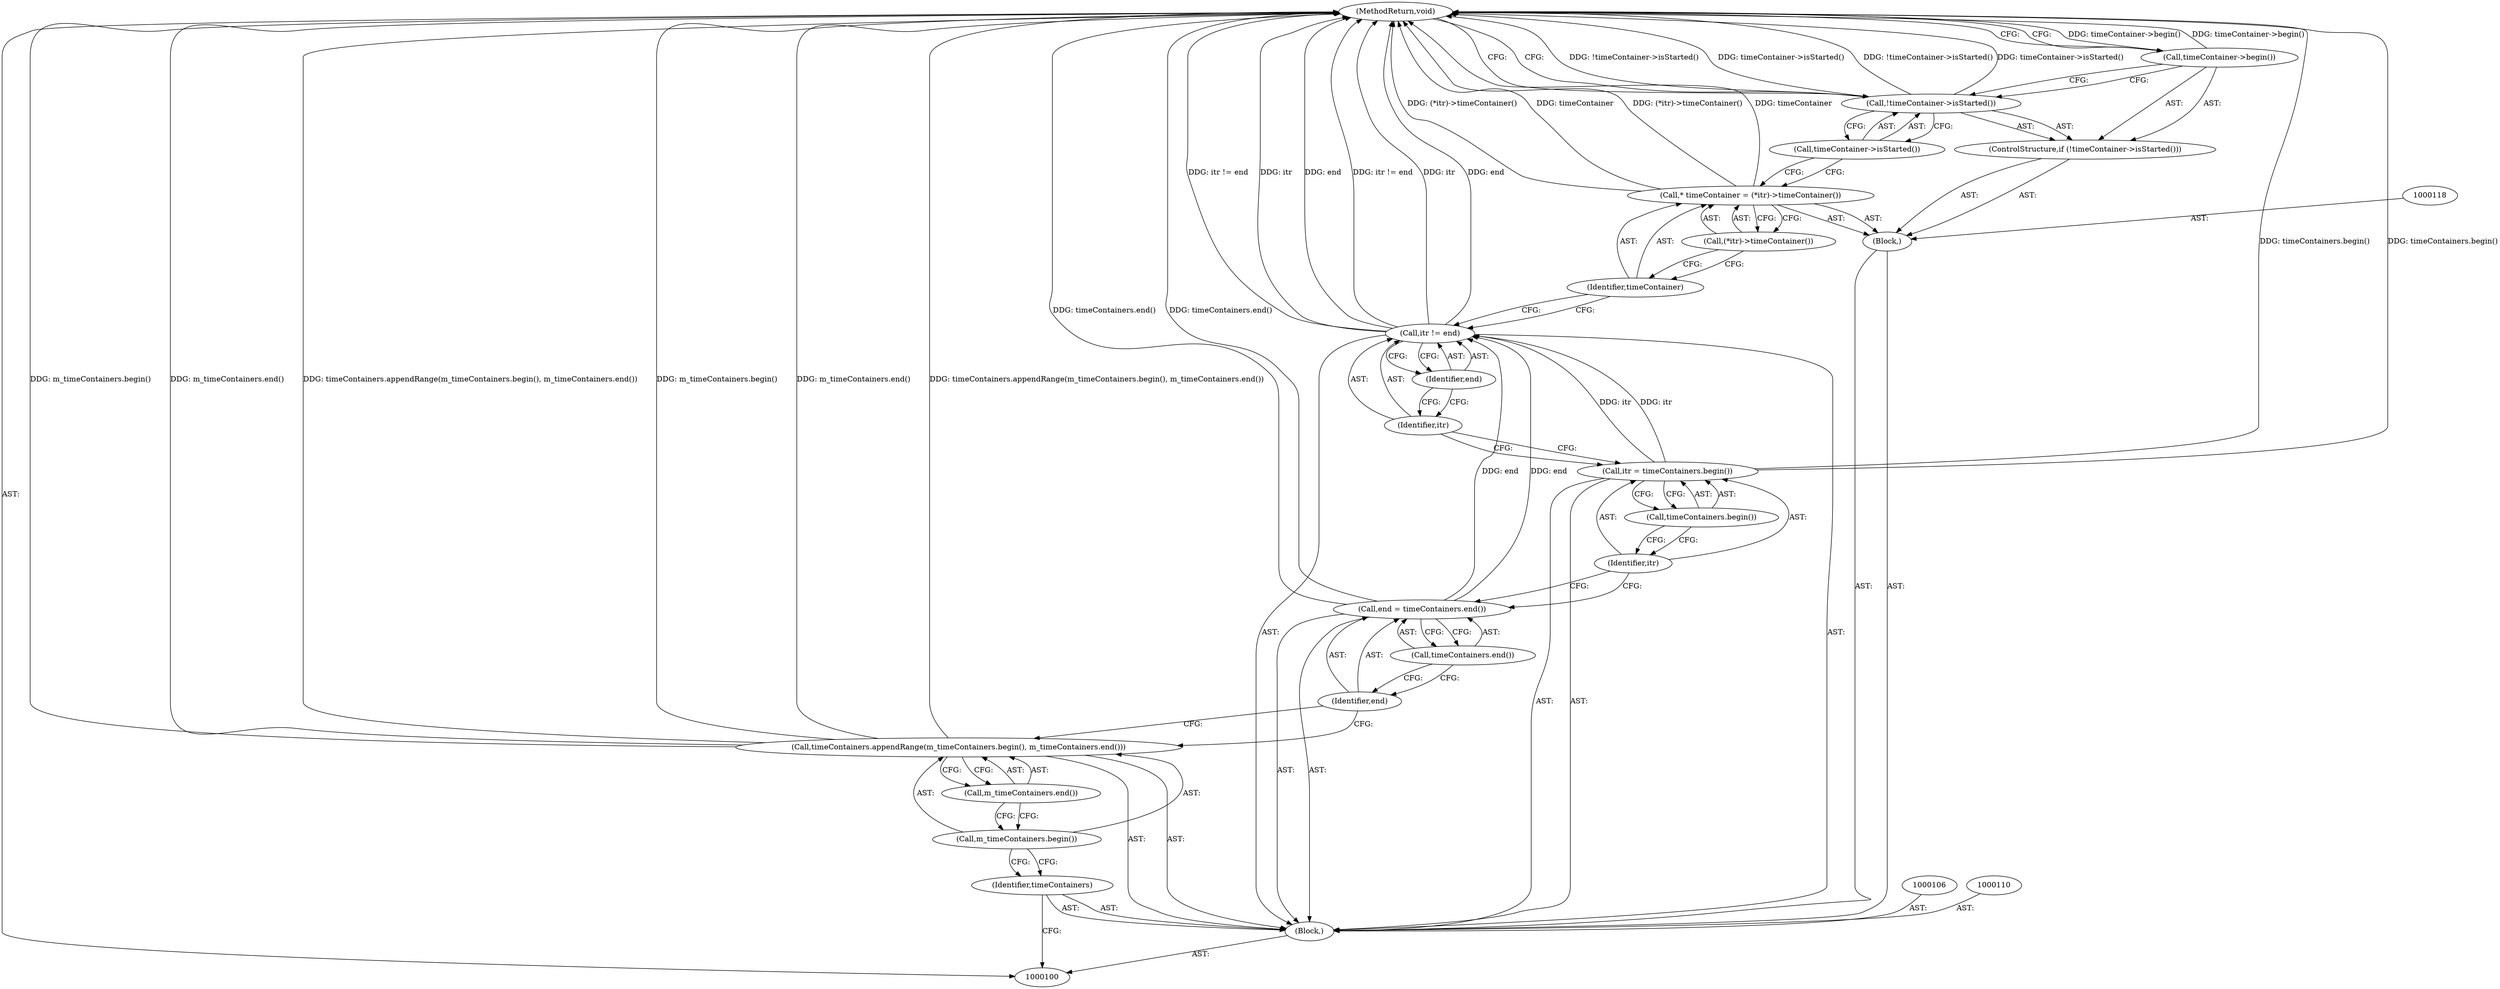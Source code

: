 digraph "0_Chrome_f592cf6a66b63decc7e7093b36501229a5de1f1d" {
"1000126" [label="(MethodReturn,void)"];
"1000101" [label="(Block,)"];
"1000102" [label="(Identifier,timeContainers)"];
"1000104" [label="(Call,m_timeContainers.begin())"];
"1000103" [label="(Call,timeContainers.appendRange(m_timeContainers.begin(), m_timeContainers.end()))"];
"1000105" [label="(Call,m_timeContainers.end())"];
"1000107" [label="(Call,end = timeContainers.end())"];
"1000108" [label="(Identifier,end)"];
"1000109" [label="(Call,timeContainers.end())"];
"1000114" [label="(Call,itr != end)"];
"1000115" [label="(Identifier,itr)"];
"1000116" [label="(Identifier,end)"];
"1000111" [label="(Call,itr = timeContainers.begin())"];
"1000112" [label="(Identifier,itr)"];
"1000113" [label="(Call,timeContainers.begin())"];
"1000119" [label="(Call,* timeContainer = (*itr)->timeContainer())"];
"1000120" [label="(Identifier,timeContainer)"];
"1000121" [label="(Call,(*itr)->timeContainer())"];
"1000117" [label="(Block,)"];
"1000123" [label="(Call,!timeContainer->isStarted())"];
"1000124" [label="(Call,timeContainer->isStarted())"];
"1000122" [label="(ControlStructure,if (!timeContainer->isStarted()))"];
"1000125" [label="(Call,timeContainer->begin())"];
"1000126" -> "1000100"  [label="AST: "];
"1000126" -> "1000125"  [label="CFG: "];
"1000126" -> "1000123"  [label="CFG: "];
"1000125" -> "1000126"  [label="DDG: timeContainer->begin()"];
"1000103" -> "1000126"  [label="DDG: m_timeContainers.begin()"];
"1000103" -> "1000126"  [label="DDG: m_timeContainers.end()"];
"1000103" -> "1000126"  [label="DDG: timeContainers.appendRange(m_timeContainers.begin(), m_timeContainers.end())"];
"1000114" -> "1000126"  [label="DDG: itr != end"];
"1000114" -> "1000126"  [label="DDG: itr"];
"1000114" -> "1000126"  [label="DDG: end"];
"1000123" -> "1000126"  [label="DDG: !timeContainer->isStarted()"];
"1000123" -> "1000126"  [label="DDG: timeContainer->isStarted()"];
"1000107" -> "1000126"  [label="DDG: timeContainers.end()"];
"1000119" -> "1000126"  [label="DDG: (*itr)->timeContainer()"];
"1000119" -> "1000126"  [label="DDG: timeContainer"];
"1000111" -> "1000126"  [label="DDG: timeContainers.begin()"];
"1000101" -> "1000100"  [label="AST: "];
"1000102" -> "1000101"  [label="AST: "];
"1000103" -> "1000101"  [label="AST: "];
"1000106" -> "1000101"  [label="AST: "];
"1000107" -> "1000101"  [label="AST: "];
"1000110" -> "1000101"  [label="AST: "];
"1000111" -> "1000101"  [label="AST: "];
"1000114" -> "1000101"  [label="AST: "];
"1000117" -> "1000101"  [label="AST: "];
"1000102" -> "1000101"  [label="AST: "];
"1000102" -> "1000100"  [label="CFG: "];
"1000104" -> "1000102"  [label="CFG: "];
"1000104" -> "1000103"  [label="AST: "];
"1000104" -> "1000102"  [label="CFG: "];
"1000105" -> "1000104"  [label="CFG: "];
"1000103" -> "1000101"  [label="AST: "];
"1000103" -> "1000105"  [label="CFG: "];
"1000104" -> "1000103"  [label="AST: "];
"1000105" -> "1000103"  [label="AST: "];
"1000108" -> "1000103"  [label="CFG: "];
"1000103" -> "1000126"  [label="DDG: m_timeContainers.begin()"];
"1000103" -> "1000126"  [label="DDG: m_timeContainers.end()"];
"1000103" -> "1000126"  [label="DDG: timeContainers.appendRange(m_timeContainers.begin(), m_timeContainers.end())"];
"1000105" -> "1000103"  [label="AST: "];
"1000105" -> "1000104"  [label="CFG: "];
"1000103" -> "1000105"  [label="CFG: "];
"1000107" -> "1000101"  [label="AST: "];
"1000107" -> "1000109"  [label="CFG: "];
"1000108" -> "1000107"  [label="AST: "];
"1000109" -> "1000107"  [label="AST: "];
"1000112" -> "1000107"  [label="CFG: "];
"1000107" -> "1000126"  [label="DDG: timeContainers.end()"];
"1000107" -> "1000114"  [label="DDG: end"];
"1000108" -> "1000107"  [label="AST: "];
"1000108" -> "1000103"  [label="CFG: "];
"1000109" -> "1000108"  [label="CFG: "];
"1000109" -> "1000107"  [label="AST: "];
"1000109" -> "1000108"  [label="CFG: "];
"1000107" -> "1000109"  [label="CFG: "];
"1000114" -> "1000101"  [label="AST: "];
"1000114" -> "1000116"  [label="CFG: "];
"1000115" -> "1000114"  [label="AST: "];
"1000116" -> "1000114"  [label="AST: "];
"1000120" -> "1000114"  [label="CFG: "];
"1000114" -> "1000126"  [label="DDG: itr != end"];
"1000114" -> "1000126"  [label="DDG: itr"];
"1000114" -> "1000126"  [label="DDG: end"];
"1000111" -> "1000114"  [label="DDG: itr"];
"1000107" -> "1000114"  [label="DDG: end"];
"1000115" -> "1000114"  [label="AST: "];
"1000115" -> "1000111"  [label="CFG: "];
"1000116" -> "1000115"  [label="CFG: "];
"1000116" -> "1000114"  [label="AST: "];
"1000116" -> "1000115"  [label="CFG: "];
"1000114" -> "1000116"  [label="CFG: "];
"1000111" -> "1000101"  [label="AST: "];
"1000111" -> "1000113"  [label="CFG: "];
"1000112" -> "1000111"  [label="AST: "];
"1000113" -> "1000111"  [label="AST: "];
"1000115" -> "1000111"  [label="CFG: "];
"1000111" -> "1000126"  [label="DDG: timeContainers.begin()"];
"1000111" -> "1000114"  [label="DDG: itr"];
"1000112" -> "1000111"  [label="AST: "];
"1000112" -> "1000107"  [label="CFG: "];
"1000113" -> "1000112"  [label="CFG: "];
"1000113" -> "1000111"  [label="AST: "];
"1000113" -> "1000112"  [label="CFG: "];
"1000111" -> "1000113"  [label="CFG: "];
"1000119" -> "1000117"  [label="AST: "];
"1000119" -> "1000121"  [label="CFG: "];
"1000120" -> "1000119"  [label="AST: "];
"1000121" -> "1000119"  [label="AST: "];
"1000124" -> "1000119"  [label="CFG: "];
"1000119" -> "1000126"  [label="DDG: (*itr)->timeContainer()"];
"1000119" -> "1000126"  [label="DDG: timeContainer"];
"1000120" -> "1000119"  [label="AST: "];
"1000120" -> "1000114"  [label="CFG: "];
"1000121" -> "1000120"  [label="CFG: "];
"1000121" -> "1000119"  [label="AST: "];
"1000121" -> "1000120"  [label="CFG: "];
"1000119" -> "1000121"  [label="CFG: "];
"1000117" -> "1000101"  [label="AST: "];
"1000118" -> "1000117"  [label="AST: "];
"1000119" -> "1000117"  [label="AST: "];
"1000122" -> "1000117"  [label="AST: "];
"1000123" -> "1000122"  [label="AST: "];
"1000123" -> "1000124"  [label="CFG: "];
"1000124" -> "1000123"  [label="AST: "];
"1000125" -> "1000123"  [label="CFG: "];
"1000126" -> "1000123"  [label="CFG: "];
"1000123" -> "1000126"  [label="DDG: !timeContainer->isStarted()"];
"1000123" -> "1000126"  [label="DDG: timeContainer->isStarted()"];
"1000124" -> "1000123"  [label="AST: "];
"1000124" -> "1000119"  [label="CFG: "];
"1000123" -> "1000124"  [label="CFG: "];
"1000122" -> "1000117"  [label="AST: "];
"1000123" -> "1000122"  [label="AST: "];
"1000125" -> "1000122"  [label="AST: "];
"1000125" -> "1000122"  [label="AST: "];
"1000125" -> "1000123"  [label="CFG: "];
"1000126" -> "1000125"  [label="CFG: "];
"1000125" -> "1000126"  [label="DDG: timeContainer->begin()"];
}
